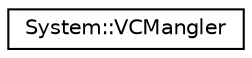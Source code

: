 digraph G
{
  edge [fontname="Helvetica",fontsize="10",labelfontname="Helvetica",labelfontsize="10"];
  node [fontname="Helvetica",fontsize="10",shape=record];
  rankdir="LR";
  Node1 [label="System::VCMangler",height=0.2,width=0.4,color="black", fillcolor="white", style="filled",URL="$class_system_1_1_v_c_mangler.html"];
}
